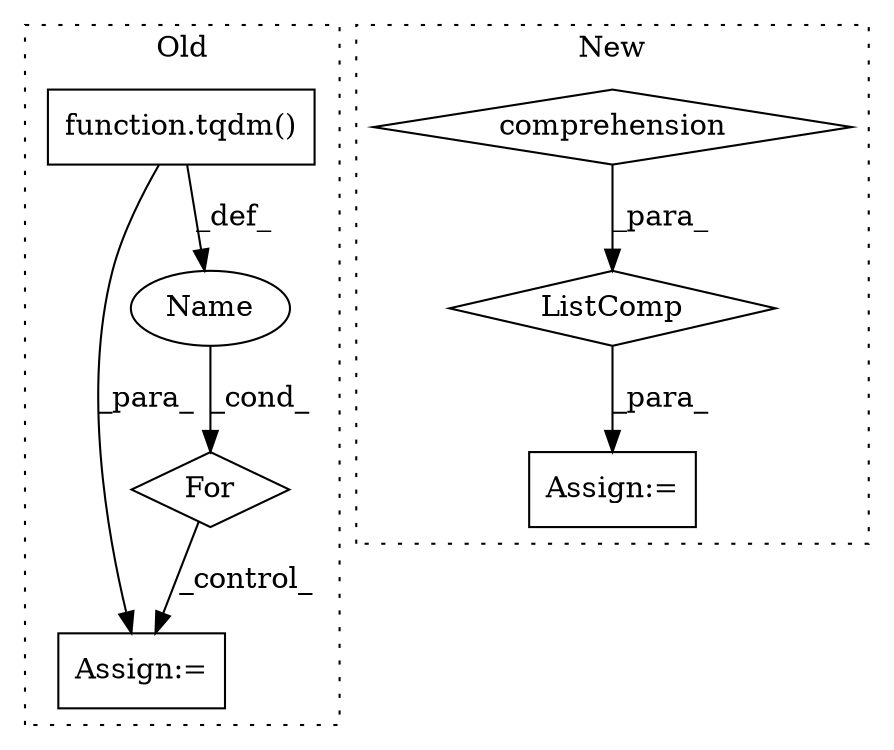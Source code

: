 digraph G {
subgraph cluster0 {
1 [label="function.tqdm()" a="75" s="4993,5009" l="5,1" shape="box"];
4 [label="Assign:=" a="68" s="5429" l="3" shape="box"];
5 [label="For" a="107" s="4969,5011" l="4,14" shape="diamond"];
6 [label="Name" a="87" s="4978" l="1" shape="ellipse"];
label = "Old";
style="dotted";
}
subgraph cluster1 {
2 [label="ListComp" a="106" s="3972" l="53" shape="diamond"];
3 [label="comprehension" a="45" s="3990" l="3" shape="diamond"];
7 [label="Assign:=" a="68" s="3969" l="3" shape="box"];
label = "New";
style="dotted";
}
1 -> 4 [label="_para_"];
1 -> 6 [label="_def_"];
2 -> 7 [label="_para_"];
3 -> 2 [label="_para_"];
5 -> 4 [label="_control_"];
6 -> 5 [label="_cond_"];
}